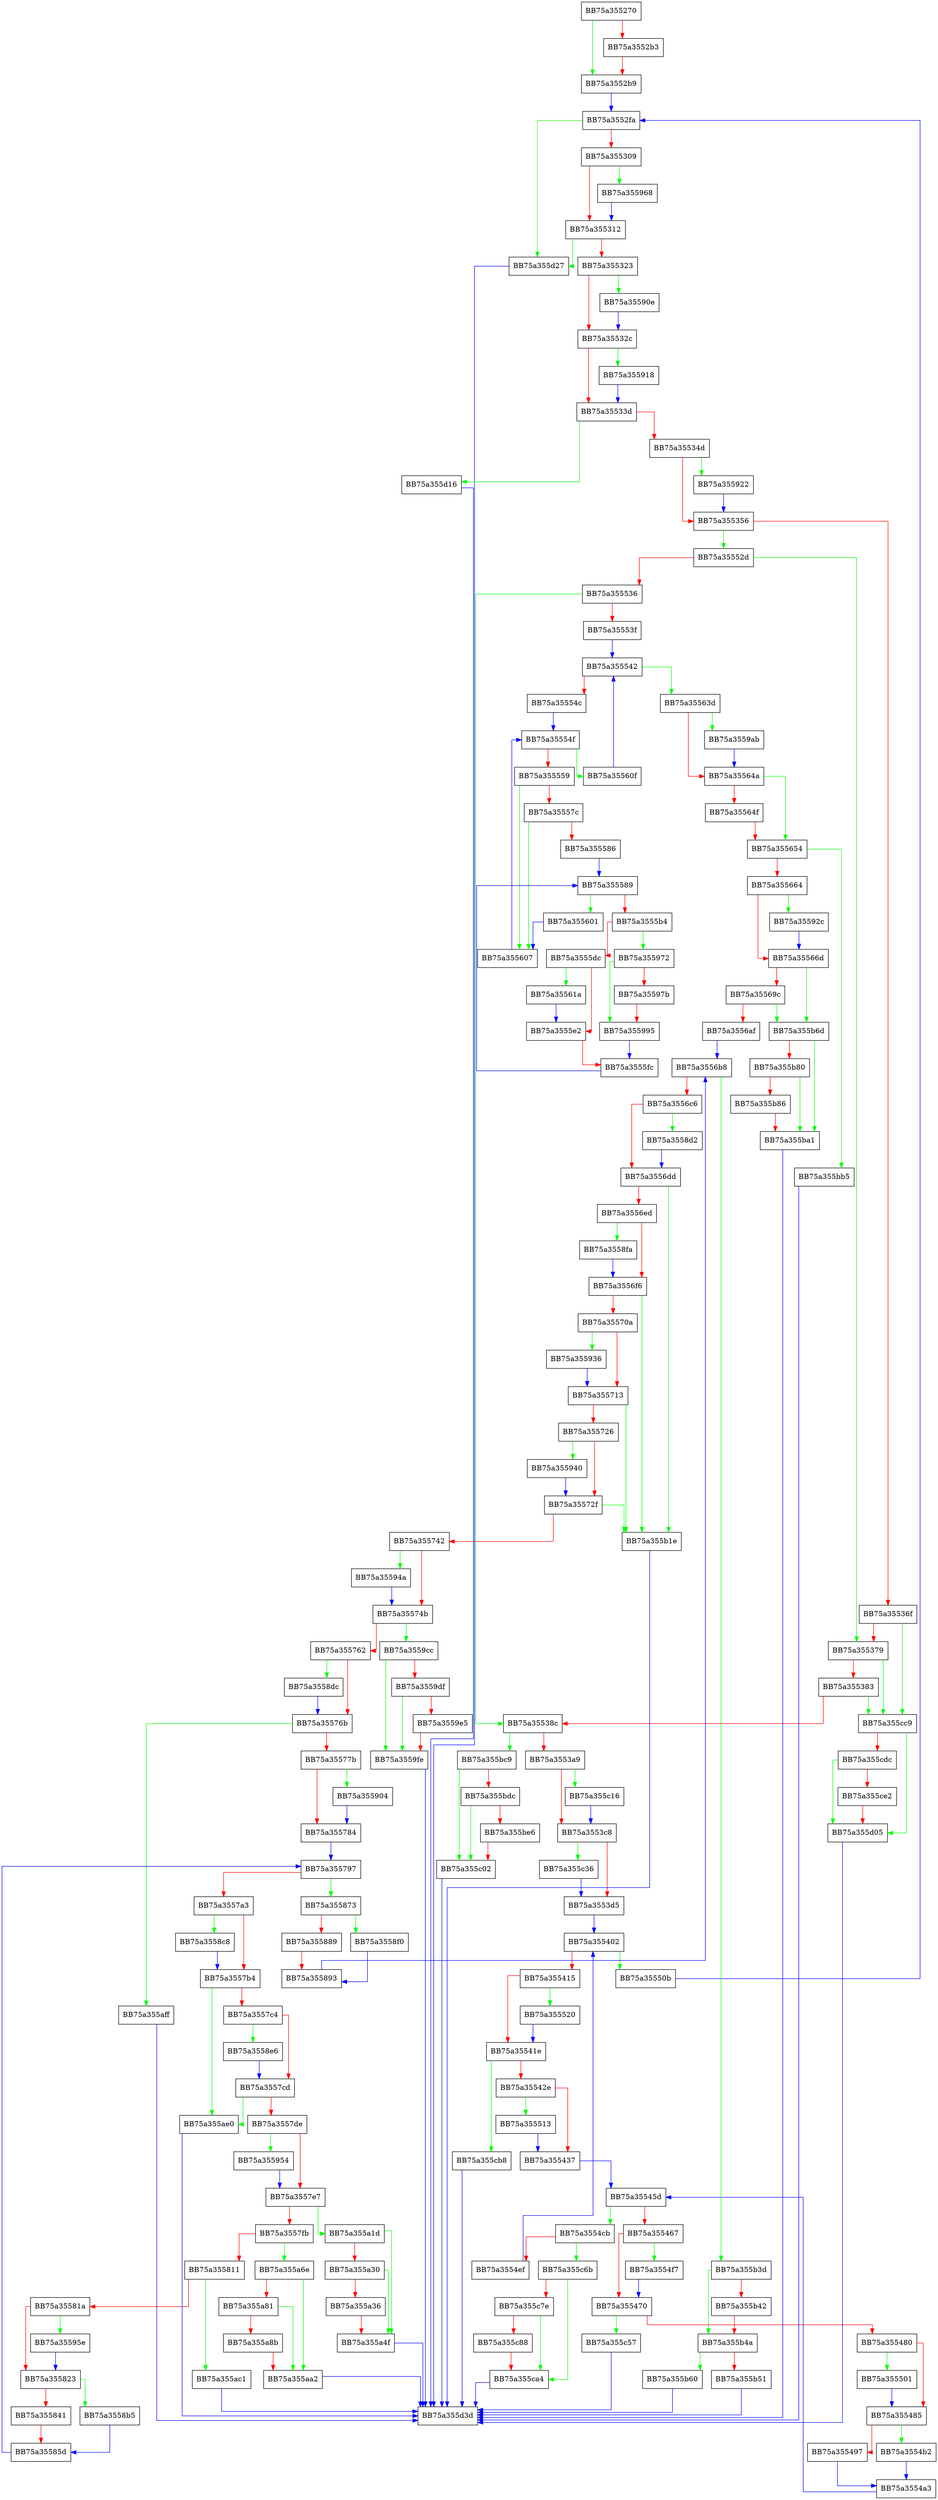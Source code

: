 digraph pushTargeted {
  node [shape="box"];
  graph [splines=ortho];
  BB75a355270 -> BB75a3552b9 [color="green"];
  BB75a355270 -> BB75a3552b3 [color="red"];
  BB75a3552b3 -> BB75a3552b9 [color="red"];
  BB75a3552b9 -> BB75a3552fa [color="blue"];
  BB75a3552fa -> BB75a355d27 [color="green"];
  BB75a3552fa -> BB75a355309 [color="red"];
  BB75a355309 -> BB75a355968 [color="green"];
  BB75a355309 -> BB75a355312 [color="red"];
  BB75a355312 -> BB75a355d27 [color="green"];
  BB75a355312 -> BB75a355323 [color="red"];
  BB75a355323 -> BB75a35590e [color="green"];
  BB75a355323 -> BB75a35532c [color="red"];
  BB75a35532c -> BB75a355918 [color="green"];
  BB75a35532c -> BB75a35533d [color="red"];
  BB75a35533d -> BB75a355d16 [color="green"];
  BB75a35533d -> BB75a35534d [color="red"];
  BB75a35534d -> BB75a355922 [color="green"];
  BB75a35534d -> BB75a355356 [color="red"];
  BB75a355356 -> BB75a35552d [color="green"];
  BB75a355356 -> BB75a35536f [color="red"];
  BB75a35536f -> BB75a355cc9 [color="green"];
  BB75a35536f -> BB75a355379 [color="red"];
  BB75a355379 -> BB75a355cc9 [color="green"];
  BB75a355379 -> BB75a355383 [color="red"];
  BB75a355383 -> BB75a355cc9 [color="green"];
  BB75a355383 -> BB75a35538c [color="red"];
  BB75a35538c -> BB75a355bc9 [color="green"];
  BB75a35538c -> BB75a3553a9 [color="red"];
  BB75a3553a9 -> BB75a355c16 [color="green"];
  BB75a3553a9 -> BB75a3553c8 [color="red"];
  BB75a3553c8 -> BB75a355c36 [color="green"];
  BB75a3553c8 -> BB75a3553d5 [color="red"];
  BB75a3553d5 -> BB75a355402 [color="blue"];
  BB75a355402 -> BB75a35550b [color="green"];
  BB75a355402 -> BB75a355415 [color="red"];
  BB75a355415 -> BB75a355520 [color="green"];
  BB75a355415 -> BB75a35541e [color="red"];
  BB75a35541e -> BB75a355cb8 [color="green"];
  BB75a35541e -> BB75a35542e [color="red"];
  BB75a35542e -> BB75a355513 [color="green"];
  BB75a35542e -> BB75a355437 [color="red"];
  BB75a355437 -> BB75a35545d [color="blue"];
  BB75a35545d -> BB75a3554cb [color="green"];
  BB75a35545d -> BB75a355467 [color="red"];
  BB75a355467 -> BB75a3554f7 [color="green"];
  BB75a355467 -> BB75a355470 [color="red"];
  BB75a355470 -> BB75a355c57 [color="green"];
  BB75a355470 -> BB75a355480 [color="red"];
  BB75a355480 -> BB75a355501 [color="green"];
  BB75a355480 -> BB75a355485 [color="red"];
  BB75a355485 -> BB75a3554b2 [color="green"];
  BB75a355485 -> BB75a355497 [color="red"];
  BB75a355497 -> BB75a3554a3 [color="blue"];
  BB75a3554a3 -> BB75a35545d [color="blue"];
  BB75a3554b2 -> BB75a3554a3 [color="blue"];
  BB75a3554cb -> BB75a355c6b [color="green"];
  BB75a3554cb -> BB75a3554ef [color="red"];
  BB75a3554ef -> BB75a355402 [color="blue"];
  BB75a3554f7 -> BB75a355470 [color="blue"];
  BB75a355501 -> BB75a355485 [color="blue"];
  BB75a35550b -> BB75a3552fa [color="blue"];
  BB75a355513 -> BB75a355437 [color="blue"];
  BB75a355520 -> BB75a35541e [color="blue"];
  BB75a35552d -> BB75a355379 [color="green"];
  BB75a35552d -> BB75a355536 [color="red"];
  BB75a355536 -> BB75a35538c [color="green"];
  BB75a355536 -> BB75a35553f [color="red"];
  BB75a35553f -> BB75a355542 [color="blue"];
  BB75a355542 -> BB75a35563d [color="green"];
  BB75a355542 -> BB75a35554c [color="red"];
  BB75a35554c -> BB75a35554f [color="blue"];
  BB75a35554f -> BB75a35560f [color="green"];
  BB75a35554f -> BB75a355559 [color="red"];
  BB75a355559 -> BB75a355607 [color="green"];
  BB75a355559 -> BB75a35557c [color="red"];
  BB75a35557c -> BB75a355607 [color="green"];
  BB75a35557c -> BB75a355586 [color="red"];
  BB75a355586 -> BB75a355589 [color="blue"];
  BB75a355589 -> BB75a355601 [color="green"];
  BB75a355589 -> BB75a3555b4 [color="red"];
  BB75a3555b4 -> BB75a355972 [color="green"];
  BB75a3555b4 -> BB75a3555dc [color="red"];
  BB75a3555dc -> BB75a35561a [color="green"];
  BB75a3555dc -> BB75a3555e2 [color="red"];
  BB75a3555e2 -> BB75a3555fc [color="red"];
  BB75a3555fc -> BB75a355589 [color="blue"];
  BB75a355601 -> BB75a355607 [color="blue"];
  BB75a355607 -> BB75a35554f [color="blue"];
  BB75a35560f -> BB75a355542 [color="blue"];
  BB75a35561a -> BB75a3555e2 [color="blue"];
  BB75a35563d -> BB75a3559ab [color="green"];
  BB75a35563d -> BB75a35564a [color="red"];
  BB75a35564a -> BB75a355654 [color="green"];
  BB75a35564a -> BB75a35564f [color="red"];
  BB75a35564f -> BB75a355654 [color="red"];
  BB75a355654 -> BB75a355bb5 [color="green"];
  BB75a355654 -> BB75a355664 [color="red"];
  BB75a355664 -> BB75a35592c [color="green"];
  BB75a355664 -> BB75a35566d [color="red"];
  BB75a35566d -> BB75a355b6d [color="green"];
  BB75a35566d -> BB75a35569c [color="red"];
  BB75a35569c -> BB75a355b6d [color="green"];
  BB75a35569c -> BB75a3556af [color="red"];
  BB75a3556af -> BB75a3556b8 [color="blue"];
  BB75a3556b8 -> BB75a355b3d [color="green"];
  BB75a3556b8 -> BB75a3556c6 [color="red"];
  BB75a3556c6 -> BB75a3558d2 [color="green"];
  BB75a3556c6 -> BB75a3556dd [color="red"];
  BB75a3556dd -> BB75a355b1e [color="green"];
  BB75a3556dd -> BB75a3556ed [color="red"];
  BB75a3556ed -> BB75a3558fa [color="green"];
  BB75a3556ed -> BB75a3556f6 [color="red"];
  BB75a3556f6 -> BB75a355b1e [color="green"];
  BB75a3556f6 -> BB75a35570a [color="red"];
  BB75a35570a -> BB75a355936 [color="green"];
  BB75a35570a -> BB75a355713 [color="red"];
  BB75a355713 -> BB75a355b1e [color="green"];
  BB75a355713 -> BB75a355726 [color="red"];
  BB75a355726 -> BB75a355940 [color="green"];
  BB75a355726 -> BB75a35572f [color="red"];
  BB75a35572f -> BB75a355b1e [color="green"];
  BB75a35572f -> BB75a355742 [color="red"];
  BB75a355742 -> BB75a35594a [color="green"];
  BB75a355742 -> BB75a35574b [color="red"];
  BB75a35574b -> BB75a3559cc [color="green"];
  BB75a35574b -> BB75a355762 [color="red"];
  BB75a355762 -> BB75a3558dc [color="green"];
  BB75a355762 -> BB75a35576b [color="red"];
  BB75a35576b -> BB75a355aff [color="green"];
  BB75a35576b -> BB75a35577b [color="red"];
  BB75a35577b -> BB75a355904 [color="green"];
  BB75a35577b -> BB75a355784 [color="red"];
  BB75a355784 -> BB75a355797 [color="blue"];
  BB75a355797 -> BB75a355873 [color="green"];
  BB75a355797 -> BB75a3557a3 [color="red"];
  BB75a3557a3 -> BB75a3558c8 [color="green"];
  BB75a3557a3 -> BB75a3557b4 [color="red"];
  BB75a3557b4 -> BB75a355ae0 [color="green"];
  BB75a3557b4 -> BB75a3557c4 [color="red"];
  BB75a3557c4 -> BB75a3558e6 [color="green"];
  BB75a3557c4 -> BB75a3557cd [color="red"];
  BB75a3557cd -> BB75a355ae0 [color="green"];
  BB75a3557cd -> BB75a3557de [color="red"];
  BB75a3557de -> BB75a355954 [color="green"];
  BB75a3557de -> BB75a3557e7 [color="red"];
  BB75a3557e7 -> BB75a355a1d [color="green"];
  BB75a3557e7 -> BB75a3557fb [color="red"];
  BB75a3557fb -> BB75a355a6e [color="green"];
  BB75a3557fb -> BB75a355811 [color="red"];
  BB75a355811 -> BB75a355ac1 [color="green"];
  BB75a355811 -> BB75a35581a [color="red"];
  BB75a35581a -> BB75a35595e [color="green"];
  BB75a35581a -> BB75a355823 [color="red"];
  BB75a355823 -> BB75a3558b5 [color="green"];
  BB75a355823 -> BB75a355841 [color="red"];
  BB75a355841 -> BB75a35585d [color="red"];
  BB75a35585d -> BB75a355797 [color="blue"];
  BB75a355873 -> BB75a3558f0 [color="green"];
  BB75a355873 -> BB75a355889 [color="red"];
  BB75a355889 -> BB75a355893 [color="red"];
  BB75a355893 -> BB75a3556b8 [color="blue"];
  BB75a3558b5 -> BB75a35585d [color="blue"];
  BB75a3558c8 -> BB75a3557b4 [color="blue"];
  BB75a3558d2 -> BB75a3556dd [color="blue"];
  BB75a3558dc -> BB75a35576b [color="blue"];
  BB75a3558e6 -> BB75a3557cd [color="blue"];
  BB75a3558f0 -> BB75a355893 [color="blue"];
  BB75a3558fa -> BB75a3556f6 [color="blue"];
  BB75a355904 -> BB75a355784 [color="blue"];
  BB75a35590e -> BB75a35532c [color="blue"];
  BB75a355918 -> BB75a35533d [color="blue"];
  BB75a355922 -> BB75a355356 [color="blue"];
  BB75a35592c -> BB75a35566d [color="blue"];
  BB75a355936 -> BB75a355713 [color="blue"];
  BB75a355940 -> BB75a35572f [color="blue"];
  BB75a35594a -> BB75a35574b [color="blue"];
  BB75a355954 -> BB75a3557e7 [color="blue"];
  BB75a35595e -> BB75a355823 [color="blue"];
  BB75a355968 -> BB75a355312 [color="blue"];
  BB75a355972 -> BB75a355995 [color="green"];
  BB75a355972 -> BB75a35597b [color="red"];
  BB75a35597b -> BB75a355995 [color="red"];
  BB75a355995 -> BB75a3555fc [color="blue"];
  BB75a3559ab -> BB75a35564a [color="blue"];
  BB75a3559cc -> BB75a3559fe [color="green"];
  BB75a3559cc -> BB75a3559df [color="red"];
  BB75a3559df -> BB75a3559fe [color="green"];
  BB75a3559df -> BB75a3559e5 [color="red"];
  BB75a3559e5 -> BB75a3559fe [color="red"];
  BB75a3559fe -> BB75a355d3d [color="blue"];
  BB75a355a1d -> BB75a355a4f [color="green"];
  BB75a355a1d -> BB75a355a30 [color="red"];
  BB75a355a30 -> BB75a355a4f [color="green"];
  BB75a355a30 -> BB75a355a36 [color="red"];
  BB75a355a36 -> BB75a355a4f [color="red"];
  BB75a355a4f -> BB75a355d3d [color="blue"];
  BB75a355a6e -> BB75a355aa2 [color="green"];
  BB75a355a6e -> BB75a355a81 [color="red"];
  BB75a355a81 -> BB75a355aa2 [color="green"];
  BB75a355a81 -> BB75a355a8b [color="red"];
  BB75a355a8b -> BB75a355aa2 [color="red"];
  BB75a355aa2 -> BB75a355d3d [color="blue"];
  BB75a355ac1 -> BB75a355d3d [color="blue"];
  BB75a355ae0 -> BB75a355d3d [color="blue"];
  BB75a355aff -> BB75a355d3d [color="blue"];
  BB75a355b1e -> BB75a355d3d [color="blue"];
  BB75a355b3d -> BB75a355b4a [color="green"];
  BB75a355b3d -> BB75a355b42 [color="red"];
  BB75a355b42 -> BB75a355b4a [color="red"];
  BB75a355b4a -> BB75a355b60 [color="green"];
  BB75a355b4a -> BB75a355b51 [color="red"];
  BB75a355b51 -> BB75a355d3d [color="blue"];
  BB75a355b60 -> BB75a355d3d [color="blue"];
  BB75a355b6d -> BB75a355ba1 [color="green"];
  BB75a355b6d -> BB75a355b80 [color="red"];
  BB75a355b80 -> BB75a355ba1 [color="green"];
  BB75a355b80 -> BB75a355b86 [color="red"];
  BB75a355b86 -> BB75a355ba1 [color="red"];
  BB75a355ba1 -> BB75a355d3d [color="blue"];
  BB75a355bb5 -> BB75a355d3d [color="blue"];
  BB75a355bc9 -> BB75a355c02 [color="green"];
  BB75a355bc9 -> BB75a355bdc [color="red"];
  BB75a355bdc -> BB75a355c02 [color="green"];
  BB75a355bdc -> BB75a355be6 [color="red"];
  BB75a355be6 -> BB75a355c02 [color="red"];
  BB75a355c02 -> BB75a355d3d [color="blue"];
  BB75a355c16 -> BB75a3553c8 [color="blue"];
  BB75a355c36 -> BB75a3553d5 [color="blue"];
  BB75a355c57 -> BB75a355d3d [color="blue"];
  BB75a355c6b -> BB75a355ca4 [color="green"];
  BB75a355c6b -> BB75a355c7e [color="red"];
  BB75a355c7e -> BB75a355ca4 [color="green"];
  BB75a355c7e -> BB75a355c88 [color="red"];
  BB75a355c88 -> BB75a355ca4 [color="red"];
  BB75a355ca4 -> BB75a355d3d [color="blue"];
  BB75a355cb8 -> BB75a355d3d [color="blue"];
  BB75a355cc9 -> BB75a355d05 [color="green"];
  BB75a355cc9 -> BB75a355cdc [color="red"];
  BB75a355cdc -> BB75a355d05 [color="green"];
  BB75a355cdc -> BB75a355ce2 [color="red"];
  BB75a355ce2 -> BB75a355d05 [color="red"];
  BB75a355d05 -> BB75a355d3d [color="blue"];
  BB75a355d16 -> BB75a355d3d [color="blue"];
  BB75a355d27 -> BB75a355d3d [color="blue"];
}